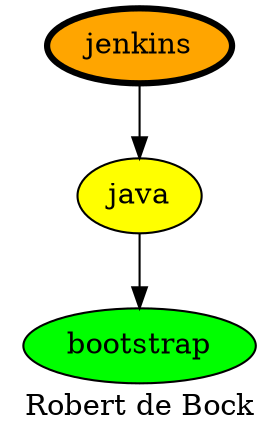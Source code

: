digraph PhiloDilemma {
  label = "Robert de Bock" ;
  overlap=false
  {
    bootstrap [fillcolor=green style=filled]
    java [fillcolor=yellow style=filled]
    jenkins [fillcolor=orange style=filled penwidth=3]
  }
  java -> bootstrap
  jenkins -> java
}
